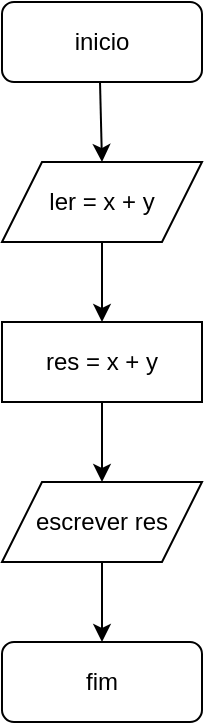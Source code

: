 <mxfile version="22.0.4" type="github">
  <diagram name="Página-1" id="7-rc3KKPW4681hKabtfE">
    <mxGraphModel dx="1434" dy="758" grid="1" gridSize="10" guides="1" tooltips="1" connect="1" arrows="1" fold="1" page="1" pageScale="1" pageWidth="827" pageHeight="1169" math="0" shadow="0">
      <root>
        <mxCell id="0" />
        <mxCell id="1" parent="0" />
        <mxCell id="iULK9UOBRADDigcT6g0O-17" value="inicio" style="rounded=1;whiteSpace=wrap;html=1;" vertex="1" parent="1">
          <mxGeometry x="130" y="120" width="100" height="40" as="geometry" />
        </mxCell>
        <mxCell id="iULK9UOBRADDigcT6g0O-23" value="" style="endArrow=classic;html=1;rounded=0;" edge="1" parent="1" source="iULK9UOBRADDigcT6g0O-20">
          <mxGeometry width="50" height="50" relative="1" as="geometry">
            <mxPoint x="179" y="160" as="sourcePoint" />
            <mxPoint x="179" y="210" as="targetPoint" />
          </mxGeometry>
        </mxCell>
        <mxCell id="iULK9UOBRADDigcT6g0O-24" value="" style="endArrow=classic;html=1;rounded=0;entryX=0.5;entryY=0;entryDx=0;entryDy=0;" edge="1" parent="1" target="iULK9UOBRADDigcT6g0O-20">
          <mxGeometry width="50" height="50" relative="1" as="geometry">
            <mxPoint x="179" y="160" as="sourcePoint" />
            <mxPoint x="179" y="210" as="targetPoint" />
          </mxGeometry>
        </mxCell>
        <mxCell id="iULK9UOBRADDigcT6g0O-20" value="ler = x + y" style="shape=parallelogram;perimeter=parallelogramPerimeter;whiteSpace=wrap;html=1;fixedSize=1;" vertex="1" parent="1">
          <mxGeometry x="130" y="200" width="100" height="40" as="geometry" />
        </mxCell>
        <mxCell id="iULK9UOBRADDigcT6g0O-29" value="" style="endArrow=classic;html=1;rounded=0;exitX=0.5;exitY=1;exitDx=0;exitDy=0;entryX=0.5;entryY=0;entryDx=0;entryDy=0;" edge="1" parent="1" source="iULK9UOBRADDigcT6g0O-20" target="iULK9UOBRADDigcT6g0O-31">
          <mxGeometry width="50" height="50" relative="1" as="geometry">
            <mxPoint x="150" y="320" as="sourcePoint" />
            <mxPoint x="180" y="300" as="targetPoint" />
          </mxGeometry>
        </mxCell>
        <mxCell id="iULK9UOBRADDigcT6g0O-31" value="res = x + y" style="rounded=0;whiteSpace=wrap;html=1;" vertex="1" parent="1">
          <mxGeometry x="130" y="280" width="100" height="40" as="geometry" />
        </mxCell>
        <mxCell id="iULK9UOBRADDigcT6g0O-32" value="" style="endArrow=classic;html=1;rounded=0;exitX=0.5;exitY=1;exitDx=0;exitDy=0;entryX=0.5;entryY=0;entryDx=0;entryDy=0;entryPerimeter=0;" edge="1" parent="1" source="iULK9UOBRADDigcT6g0O-31" target="iULK9UOBRADDigcT6g0O-34">
          <mxGeometry width="50" height="50" relative="1" as="geometry">
            <mxPoint x="140" y="420" as="sourcePoint" />
            <mxPoint x="180" y="370" as="targetPoint" />
          </mxGeometry>
        </mxCell>
        <mxCell id="iULK9UOBRADDigcT6g0O-38" value="" style="edgeStyle=orthogonalEdgeStyle;rounded=0;orthogonalLoop=1;jettySize=auto;html=1;entryX=0.5;entryY=0;entryDx=0;entryDy=0;" edge="1" parent="1" source="iULK9UOBRADDigcT6g0O-34" target="iULK9UOBRADDigcT6g0O-36">
          <mxGeometry relative="1" as="geometry">
            <mxPoint x="180" y="470" as="targetPoint" />
          </mxGeometry>
        </mxCell>
        <mxCell id="iULK9UOBRADDigcT6g0O-34" value="escrever res" style="shape=parallelogram;perimeter=parallelogramPerimeter;whiteSpace=wrap;html=1;fixedSize=1;" vertex="1" parent="1">
          <mxGeometry x="130" y="360" width="100" height="40" as="geometry" />
        </mxCell>
        <mxCell id="iULK9UOBRADDigcT6g0O-36" value="fim" style="rounded=1;whiteSpace=wrap;html=1;" vertex="1" parent="1">
          <mxGeometry x="130" y="440" width="100" height="40" as="geometry" />
        </mxCell>
      </root>
    </mxGraphModel>
  </diagram>
</mxfile>
